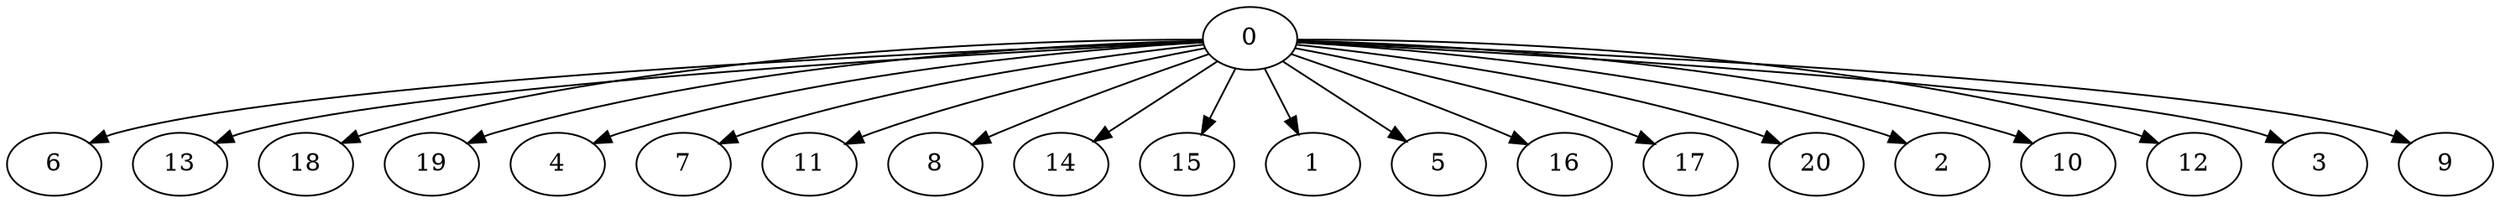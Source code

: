 digraph "Fork_Nodes_21_CCR_1.99_WeightType_Random_GB" {
	graph ["Duplicate states"=0,
		GraphType=Fork,
		"Max states in OPEN"=0,
		Modes="120000ms; topo-ordered tasks, ; Pruning: task equivalence, fixed order ready list, ; F-value: ; Optimisation: best schedule length (\
SL) optimisation on equal, ",
		NumberOfTasks=21,
		"Pruned using list schedule length"=8,
		"States removed from OPEN"=0,
		TargetSystem="Homogeneous-16",
		"Time to schedule (ms)"=107,
		"Total idle time"=110,
		"Total schedule length"=28,
		"Total sequential time"=119,
		"Total states created"=14
	];
	0	["Finish time"=3,
		Processor=0,
		"Start time"=0,
		Weight=3];
	6	["Finish time"=12,
		Processor=0,
		"Start time"=3,
		Weight=9];
	0 -> 6	[Weight=16];
	13	["Finish time"=17,
		Processor=1,
		"Start time"=8,
		Weight=9];
	0 -> 13	[Weight=5];
	18	["Finish time"=21,
		Processor=0,
		"Start time"=12,
		Weight=9];
	0 -> 18	[Weight=16];
	19	["Finish time"=28,
		Processor=1,
		"Start time"=19,
		Weight=9];
	0 -> 19	[Weight=16];
	4	["Finish time"=15,
		Processor=2,
		"Start time"=7,
		Weight=8];
	0 -> 4	[Weight=4];
	7	["Finish time"=24,
		Processor=2,
		"Start time"=16,
		Weight=8];
	0 -> 7	[Weight=13];
	11	["Finish time"=24,
		Processor=3,
		"Start time"=16,
		Weight=8];
	0 -> 11	[Weight=13];
	8	["Finish time"=28,
		Processor=0,
		"Start time"=21,
		Weight=7];
	0 -> 8	[Weight=18];
	14	["Finish time"=20,
		Processor=4,
		"Start time"=14,
		Weight=6];
	0 -> 14	[Weight=11];
	15	["Finish time"=18,
		Processor=5,
		"Start time"=12,
		Weight=6];
	0 -> 15	[Weight=9];
	1	["Finish time"=24,
		Processor=5,
		"Start time"=19,
		Weight=5];
	0 -> 1	[Weight=16];
	5	["Finish time"=17,
		Processor=6,
		"Start time"=12,
		Weight=5];
	0 -> 5	[Weight=9];
	16	["Finish time"=13,
		Processor=7,
		"Start time"=8,
		Weight=5];
	0 -> 16	[Weight=5];
	17	["Finish time"=12,
		Processor=8,
		"Start time"=7,
		Weight=5];
	0 -> 17	[Weight=4];
	20	["Finish time"=16,
		Processor=8,
		"Start time"=12,
		Weight=4];
	0 -> 20	[Weight=9];
	2	["Finish time"=19,
		Processor=7,
		"Start time"=16,
		Weight=3];
	0 -> 2	[Weight=13];
	10	["Finish time"=19,
		Processor=8,
		"Start time"=16,
		Weight=3];
	0 -> 10	[Weight=13];
	12	["Finish time"=22,
		Processor=6,
		"Start time"=19,
		Weight=3];
	0 -> 12	[Weight=16];
	3	["Finish time"=18,
		Processor=9,
		"Start time"=16,
		Weight=2];
	0 -> 3	[Weight=13];
	9	["Finish time"=23,
		Processor=4,
		"Start time"=21,
		Weight=2];
	0 -> 9	[Weight=18];
}
